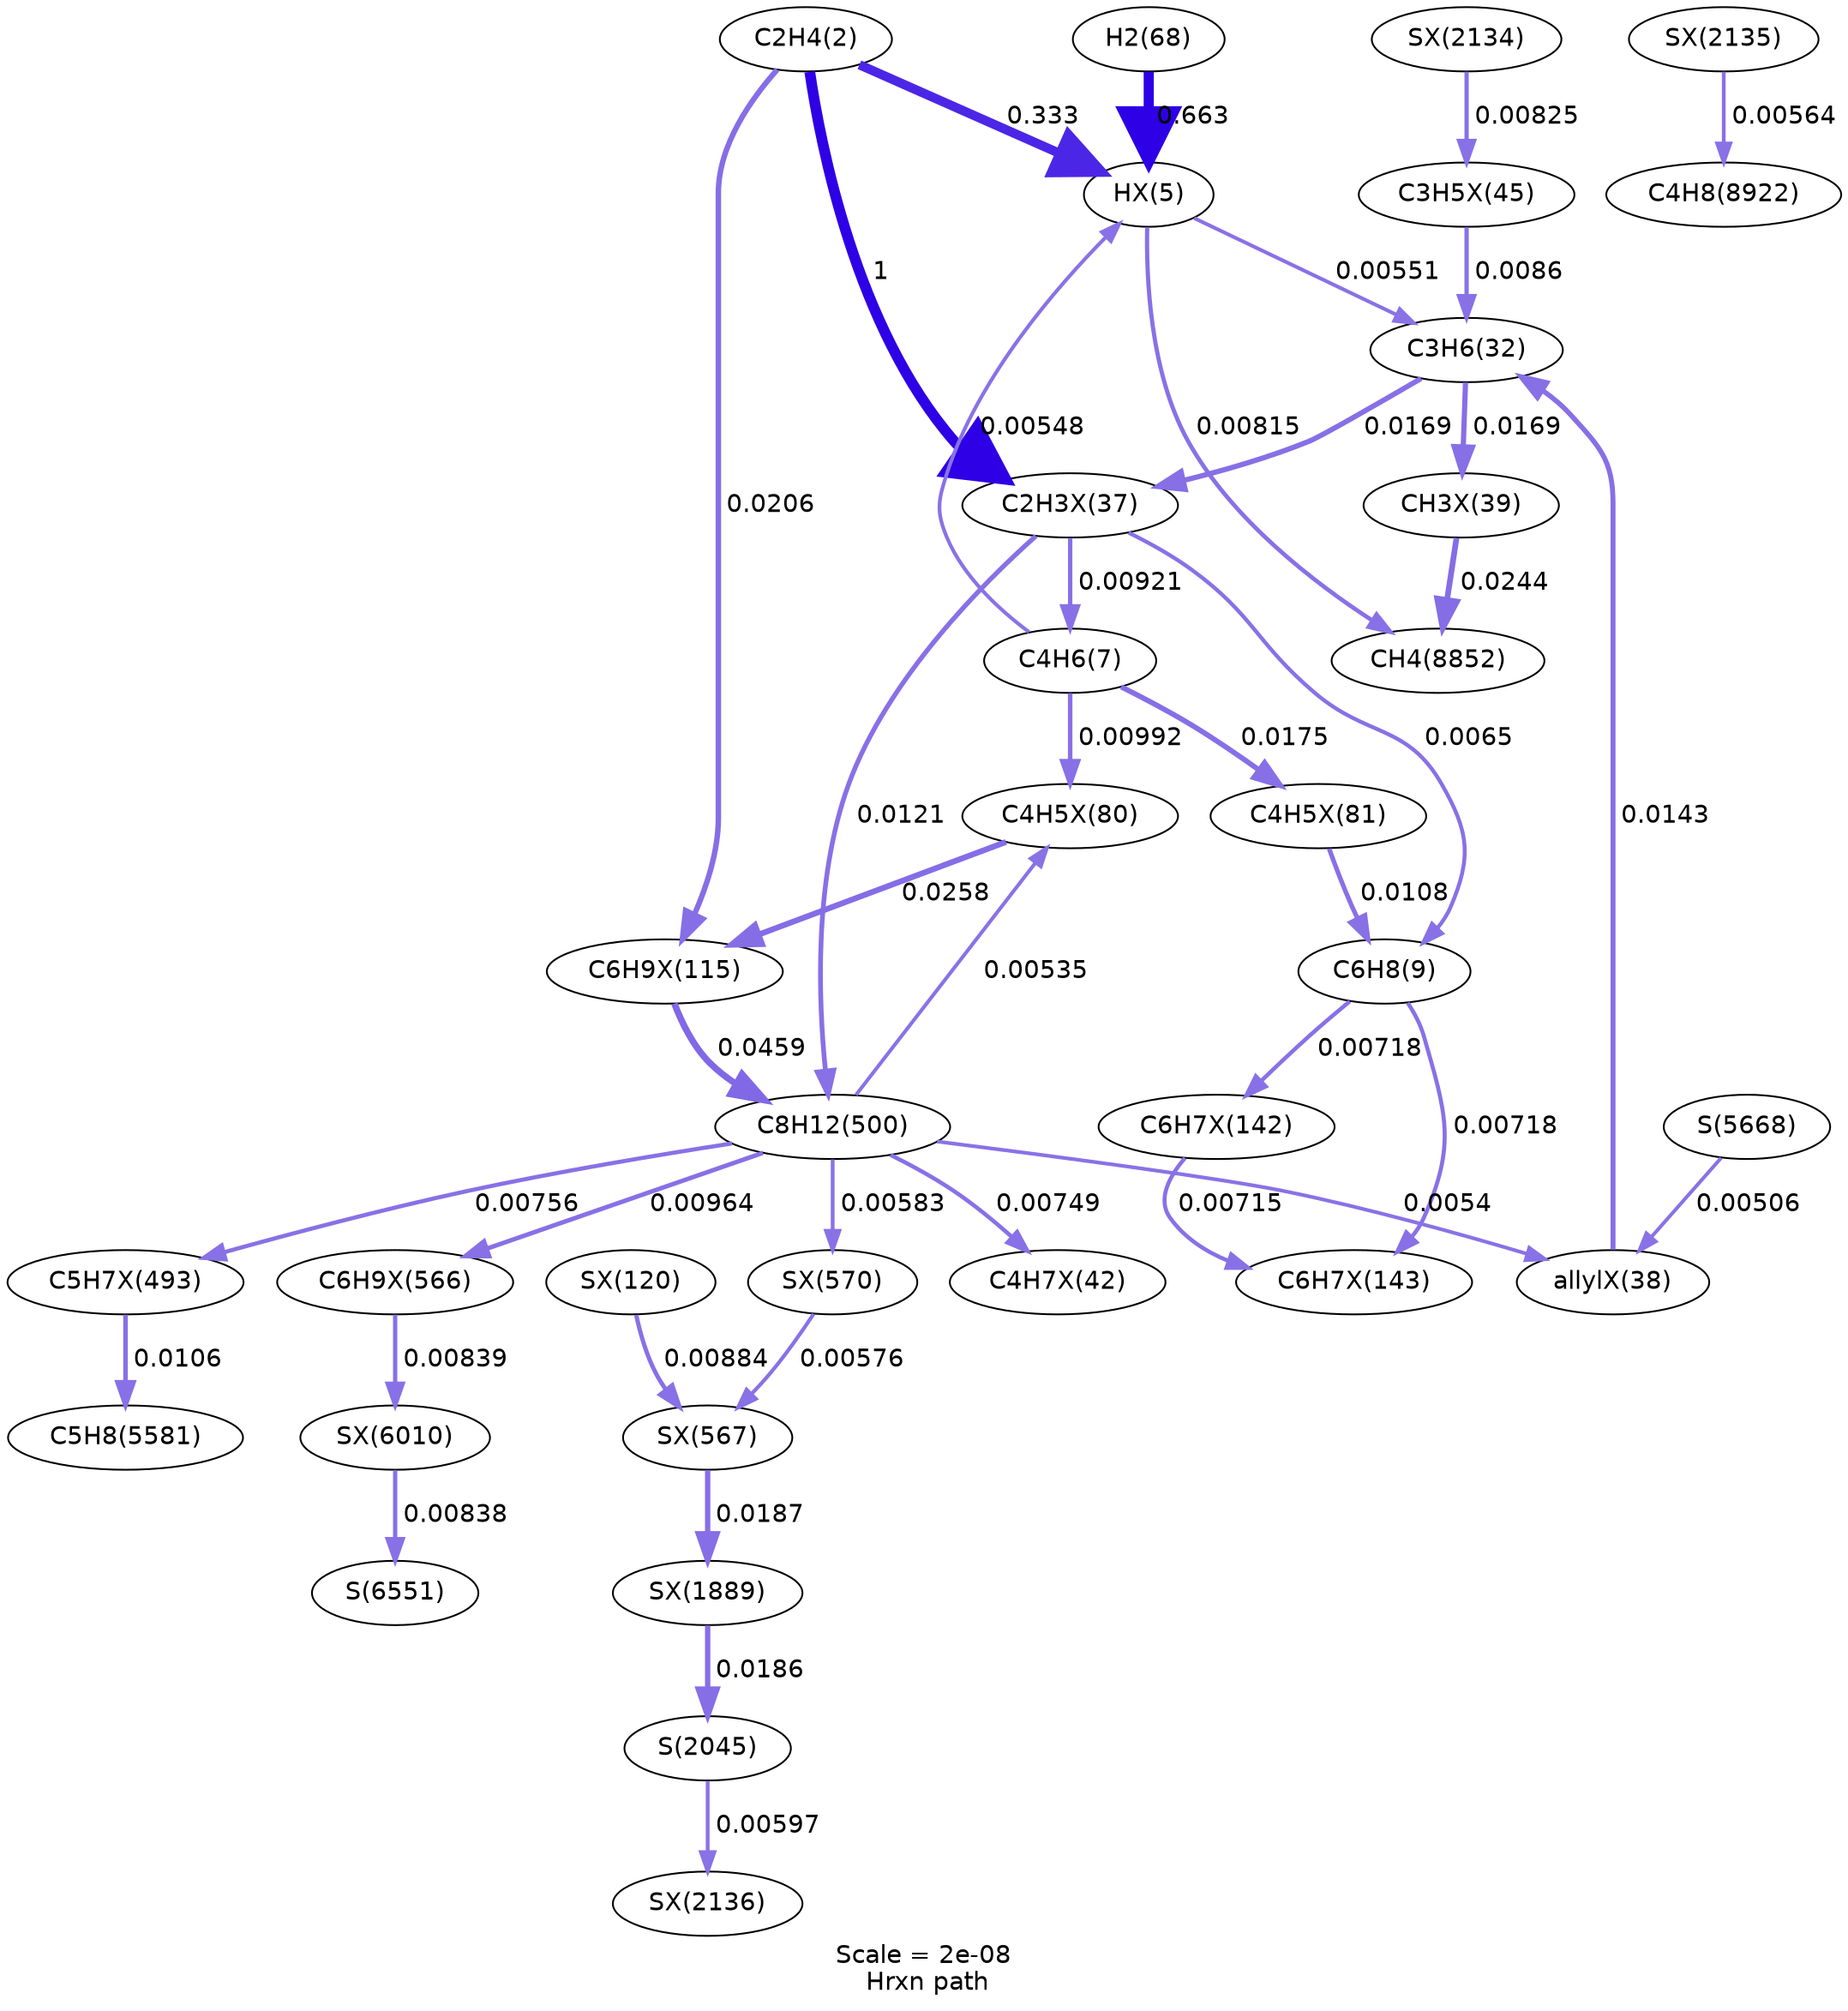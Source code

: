 digraph reaction_paths {
center=1;
s5 -> s43[fontname="Helvetica", style="setlinewidth(5.17)", arrowsize=2.59, color="0.7, 0.833, 0.9"
, label=" 0.333"];
s5 -> s44[fontname="Helvetica", style="setlinewidth(6)", arrowsize=3, color="0.7, 1.5, 0.9"
, label=" 1"];
s5 -> s61[fontname="Helvetica", style="setlinewidth(3.07)", arrowsize=1.53, color="0.7, 0.521, 0.9"
, label=" 0.0206"];
s11 -> s43[fontname="Helvetica", style="setlinewidth(5.69)", arrowsize=2.85, color="0.7, 1.16, 0.9"
, label=" 0.663"];
s8 -> s43[fontname="Helvetica", style="setlinewidth(2.07)", arrowsize=1.03, color="0.7, 0.505, 0.9"
, label=" 0.00548"];
s43 -> s10[fontname="Helvetica", style="setlinewidth(2.07)", arrowsize=1.04, color="0.7, 0.506, 0.9"
, label=" 0.00551"];
s43 -> s32[fontname="Helvetica", style="setlinewidth(2.37)", arrowsize=1.18, color="0.7, 0.508, 0.9"
, label=" 0.00815"];
s44 -> s8[fontname="Helvetica", style="setlinewidth(2.46)", arrowsize=1.23, color="0.7, 0.509, 0.9"
, label=" 0.00921"];
s44 -> s9[fontname="Helvetica", style="setlinewidth(2.2)", arrowsize=1.1, color="0.7, 0.507, 0.9"
, label=" 0.0065"];
s44 -> s16[fontname="Helvetica", style="setlinewidth(2.67)", arrowsize=1.33, color="0.7, 0.512, 0.9"
, label=" 0.0121"];
s10 -> s44[fontname="Helvetica", style="setlinewidth(2.92)", arrowsize=1.46, color="0.7, 0.517, 0.9"
, label=" 0.0169"];
s8 -> s56[fontname="Helvetica", style="setlinewidth(2.95)", arrowsize=1.47, color="0.7, 0.517, 0.9"
, label=" 0.0175"];
s8 -> s55[fontname="Helvetica", style="setlinewidth(2.52)", arrowsize=1.26, color="0.7, 0.51, 0.9"
, label=" 0.00992"];
s56 -> s9[fontname="Helvetica", style="setlinewidth(2.58)", arrowsize=1.29, color="0.7, 0.511, 0.9"
, label=" 0.0108"];
s55 -> s61[fontname="Helvetica", style="setlinewidth(3.24)", arrowsize=1.62, color="0.7, 0.526, 0.9"
, label=" 0.0258"];
s16 -> s55[fontname="Helvetica", style="setlinewidth(2.05)", arrowsize=1.03, color="0.7, 0.505, 0.9"
, label=" 0.00535"];
s9 -> s65[fontname="Helvetica", style="setlinewidth(2.27)", arrowsize=1.14, color="0.7, 0.507, 0.9"
, label=" 0.00718"];
s9 -> s64[fontname="Helvetica", style="setlinewidth(2.27)", arrowsize=1.14, color="0.7, 0.507, 0.9"
, label=" 0.00718"];
s64 -> s65[fontname="Helvetica", style="setlinewidth(2.27)", arrowsize=1.14, color="0.7, 0.507, 0.9"
, label=" 0.00715"];
s61 -> s16[fontname="Helvetica", style="setlinewidth(3.67)", arrowsize=1.84, color="0.7, 0.546, 0.9"
, label=" 0.0459"];
s16 -> s80[fontname="Helvetica", style="setlinewidth(2.12)", arrowsize=1.06, color="0.7, 0.506, 0.9"
, label=" 0.00583"];
s16 -> s49[fontname="Helvetica", style="setlinewidth(2.3)", arrowsize=1.15, color="0.7, 0.507, 0.9"
, label=" 0.00749"];
s16 -> s76[fontname="Helvetica", style="setlinewidth(2.5)", arrowsize=1.25, color="0.7, 0.51, 0.9"
, label=" 0.00964"];
s16 -> s45[fontname="Helvetica", style="setlinewidth(2.06)", arrowsize=1.03, color="0.7, 0.505, 0.9"
, label=" 0.0054"];
s16 -> s74[fontname="Helvetica", style="setlinewidth(2.31)", arrowsize=1.16, color="0.7, 0.508, 0.9"
, label=" 0.00756"];
s62 -> s77[fontname="Helvetica", style="setlinewidth(2.43)", arrowsize=1.22, color="0.7, 0.509, 0.9"
, label=" 0.00884"];
s80 -> s77[fontname="Helvetica", style="setlinewidth(2.11)", arrowsize=1.05, color="0.7, 0.506, 0.9"
, label=" 0.00576"];
s77 -> s98[fontname="Helvetica", style="setlinewidth(2.99)", arrowsize=1.5, color="0.7, 0.519, 0.9"
, label=" 0.0187"];
s98 -> s20[fontname="Helvetica", style="setlinewidth(2.99)", arrowsize=1.5, color="0.7, 0.519, 0.9"
, label=" 0.0186"];
s20 -> s103[fontname="Helvetica", style="setlinewidth(2.13)", arrowsize=1.07, color="0.7, 0.506, 0.9"
, label=" 0.00597"];
s23 -> s45[fontname="Helvetica", style="setlinewidth(2.01)", arrowsize=1, color="0.7, 0.505, 0.9"
, label=" 0.00506"];
s76 -> s126[fontname="Helvetica", style="setlinewidth(2.39)", arrowsize=1.2, color="0.7, 0.508, 0.9"
, label=" 0.00839"];
s45 -> s10[fontname="Helvetica", style="setlinewidth(2.79)", arrowsize=1.4, color="0.7, 0.514, 0.9"
, label=" 0.0143"];
s74 -> s22[fontname="Helvetica", style="setlinewidth(2.57)", arrowsize=1.28, color="0.7, 0.511, 0.9"
, label=" 0.0106"];
s101 -> s52[fontname="Helvetica", style="setlinewidth(2.38)", arrowsize=1.19, color="0.7, 0.508, 0.9"
, label=" 0.00825"];
s52 -> s10[fontname="Helvetica", style="setlinewidth(2.41)", arrowsize=1.2, color="0.7, 0.509, 0.9"
, label=" 0.0086"];
s10 -> s46[fontname="Helvetica", style="setlinewidth(2.92)", arrowsize=1.46, color="0.7, 0.517, 0.9"
, label=" 0.0169"];
s126 -> s28[fontname="Helvetica", style="setlinewidth(2.39)", arrowsize=1.2, color="0.7, 0.508, 0.9"
, label=" 0.00838"];
s46 -> s32[fontname="Helvetica", style="setlinewidth(3.2)", arrowsize=1.6, color="0.7, 0.524, 0.9"
, label=" 0.0244"];
s102 -> s33[fontname="Helvetica", style="setlinewidth(2.09)", arrowsize=1.05, color="0.7, 0.506, 0.9"
, label=" 0.00564"];
s5 [ fontname="Helvetica", label="C2H4(2)"];
s8 [ fontname="Helvetica", label="C4H6(7)"];
s9 [ fontname="Helvetica", label="C6H8(9)"];
s10 [ fontname="Helvetica", label="C3H6(32)"];
s11 [ fontname="Helvetica", label="H2(68)"];
s16 [ fontname="Helvetica", label="C8H12(500)"];
s20 [ fontname="Helvetica", label="S(2045)"];
s22 [ fontname="Helvetica", label="C5H8(5581)"];
s23 [ fontname="Helvetica", label="S(5668)"];
s28 [ fontname="Helvetica", label="S(6551)"];
s32 [ fontname="Helvetica", label="CH4(8852)"];
s33 [ fontname="Helvetica", label="C4H8(8922)"];
s43 [ fontname="Helvetica", label="HX(5)"];
s44 [ fontname="Helvetica", label="C2H3X(37)"];
s45 [ fontname="Helvetica", label="allylX(38)"];
s46 [ fontname="Helvetica", label="CH3X(39)"];
s49 [ fontname="Helvetica", label="C4H7X(42)"];
s52 [ fontname="Helvetica", label="C3H5X(45)"];
s55 [ fontname="Helvetica", label="C4H5X(80)"];
s56 [ fontname="Helvetica", label="C4H5X(81)"];
s61 [ fontname="Helvetica", label="C6H9X(115)"];
s62 [ fontname="Helvetica", label="SX(120)"];
s64 [ fontname="Helvetica", label="C6H7X(142)"];
s65 [ fontname="Helvetica", label="C6H7X(143)"];
s74 [ fontname="Helvetica", label="C5H7X(493)"];
s76 [ fontname="Helvetica", label="C6H9X(566)"];
s77 [ fontname="Helvetica", label="SX(567)"];
s80 [ fontname="Helvetica", label="SX(570)"];
s98 [ fontname="Helvetica", label="SX(1889)"];
s101 [ fontname="Helvetica", label="SX(2134)"];
s102 [ fontname="Helvetica", label="SX(2135)"];
s103 [ fontname="Helvetica", label="SX(2136)"];
s126 [ fontname="Helvetica", label="SX(6010)"];
 label = "Scale = 2e-08\l Hrxn path";
 fontname = "Helvetica";
}
